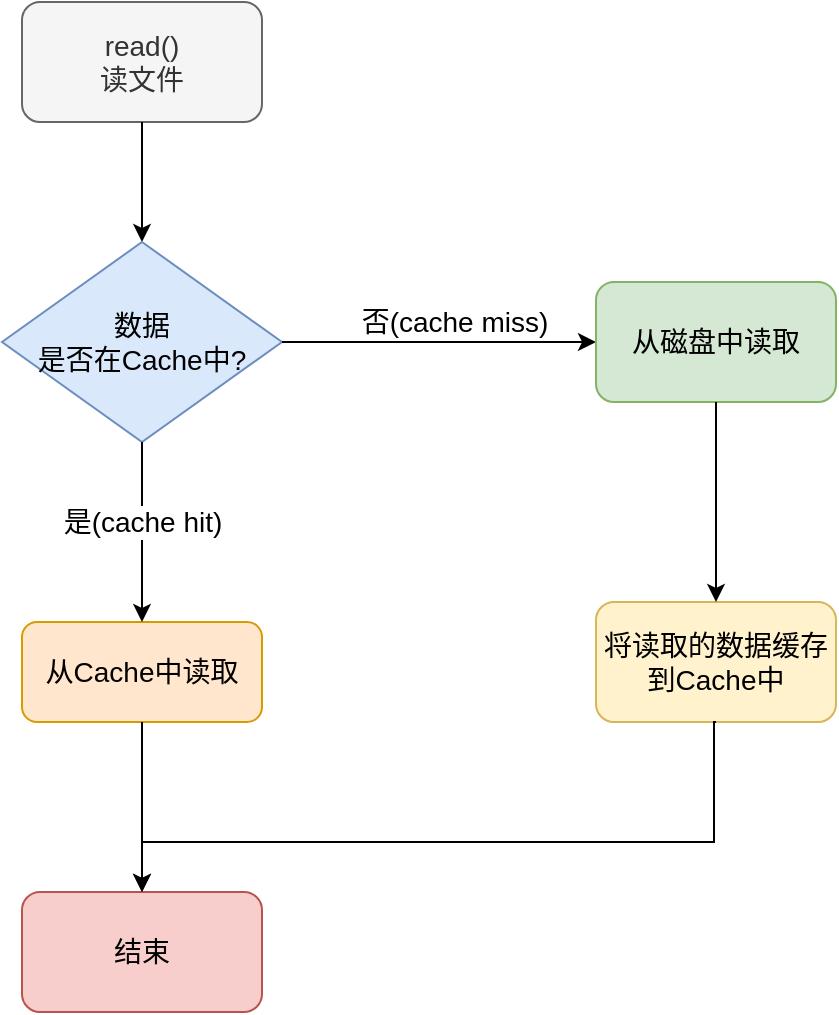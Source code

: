 <mxfile version="21.6.2" type="github">
  <diagram name="第 1 页" id="Q685znsY0hPZmeAv8Ql4">
    <mxGraphModel dx="1050" dy="549" grid="1" gridSize="10" guides="1" tooltips="1" connect="1" arrows="1" fold="1" page="1" pageScale="1" pageWidth="827" pageHeight="1169" math="0" shadow="0">
      <root>
        <mxCell id="0" />
        <mxCell id="1" parent="0" />
        <mxCell id="dR_Oaee-5tXe5xdRxHg8-1" value="read()&lt;br style=&quot;font-size: 14px;&quot;&gt;读文件" style="rounded=1;whiteSpace=wrap;html=1;fontSize=14;fillColor=#f5f5f5;strokeColor=#666666;fontColor=#333333;" vertex="1" parent="1">
          <mxGeometry x="224" y="120" width="120" height="60" as="geometry" />
        </mxCell>
        <mxCell id="dR_Oaee-5tXe5xdRxHg8-2" value="" style="endArrow=classic;html=1;rounded=0;fontSize=14;entryX=0.5;entryY=0;entryDx=0;entryDy=0;" edge="1" parent="1" target="dR_Oaee-5tXe5xdRxHg8-4">
          <mxGeometry width="50" height="50" relative="1" as="geometry">
            <mxPoint x="284" y="180" as="sourcePoint" />
            <mxPoint x="284" y="250" as="targetPoint" />
          </mxGeometry>
        </mxCell>
        <mxCell id="dR_Oaee-5tXe5xdRxHg8-3" value="从Cache中读取" style="rounded=1;whiteSpace=wrap;html=1;fontSize=14;fillColor=#ffe6cc;strokeColor=#d79b00;" vertex="1" parent="1">
          <mxGeometry x="224" y="430" width="120" height="50" as="geometry" />
        </mxCell>
        <mxCell id="dR_Oaee-5tXe5xdRxHg8-4" value="数据&lt;br style=&quot;font-size: 14px;&quot;&gt;是否在Cache中?" style="rhombus;whiteSpace=wrap;html=1;fontSize=14;fillColor=#dae8fc;strokeColor=#6c8ebf;" vertex="1" parent="1">
          <mxGeometry x="214" y="240" width="140" height="100" as="geometry" />
        </mxCell>
        <mxCell id="dR_Oaee-5tXe5xdRxHg8-5" value="" style="endArrow=classic;html=1;rounded=0;exitX=1;exitY=0.5;exitDx=0;exitDy=0;entryX=0;entryY=0.5;entryDx=0;entryDy=0;fontSize=14;" edge="1" parent="1" source="dR_Oaee-5tXe5xdRxHg8-4" target="dR_Oaee-5tXe5xdRxHg8-9">
          <mxGeometry width="50" height="50" relative="1" as="geometry">
            <mxPoint x="334" y="320" as="sourcePoint" />
            <mxPoint x="454" y="290" as="targetPoint" />
          </mxGeometry>
        </mxCell>
        <mxCell id="dR_Oaee-5tXe5xdRxHg8-8" value="否(cache miss)" style="edgeLabel;html=1;align=center;verticalAlign=middle;resizable=0;points=[];fontSize=14;" vertex="1" connectable="0" parent="dR_Oaee-5tXe5xdRxHg8-5">
          <mxGeometry x="0.17" y="-1" relative="1" as="geometry">
            <mxPoint x="-6" y="-11" as="offset" />
          </mxGeometry>
        </mxCell>
        <mxCell id="dR_Oaee-5tXe5xdRxHg8-6" value="" style="endArrow=classic;html=1;rounded=0;exitX=0.5;exitY=1;exitDx=0;exitDy=0;entryX=0.5;entryY=0;entryDx=0;entryDy=0;fontSize=14;" edge="1" parent="1" source="dR_Oaee-5tXe5xdRxHg8-4" target="dR_Oaee-5tXe5xdRxHg8-3">
          <mxGeometry width="50" height="50" relative="1" as="geometry">
            <mxPoint x="334" y="320" as="sourcePoint" />
            <mxPoint x="384" y="270" as="targetPoint" />
          </mxGeometry>
        </mxCell>
        <mxCell id="dR_Oaee-5tXe5xdRxHg8-7" value="是(cache hit)" style="edgeLabel;html=1;align=center;verticalAlign=middle;resizable=0;points=[];fontSize=14;" vertex="1" connectable="0" parent="dR_Oaee-5tXe5xdRxHg8-6">
          <mxGeometry x="-0.333" y="-4" relative="1" as="geometry">
            <mxPoint x="4" y="10" as="offset" />
          </mxGeometry>
        </mxCell>
        <mxCell id="dR_Oaee-5tXe5xdRxHg8-9" value="从磁盘中读取" style="rounded=1;whiteSpace=wrap;html=1;fontSize=14;fillColor=#d5e8d4;strokeColor=#82b366;" vertex="1" parent="1">
          <mxGeometry x="511" y="260" width="120" height="60" as="geometry" />
        </mxCell>
        <mxCell id="dR_Oaee-5tXe5xdRxHg8-12" value="将读取的数据缓存到Cache中" style="rounded=1;whiteSpace=wrap;html=1;fontSize=14;fillColor=#fff2cc;strokeColor=#d6b656;" vertex="1" parent="1">
          <mxGeometry x="511" y="420" width="120" height="60" as="geometry" />
        </mxCell>
        <mxCell id="dR_Oaee-5tXe5xdRxHg8-13" value="" style="endArrow=classic;html=1;rounded=0;exitX=0.5;exitY=1;exitDx=0;exitDy=0;entryX=0.5;entryY=0;entryDx=0;entryDy=0;fontSize=14;" edge="1" parent="1" source="dR_Oaee-5tXe5xdRxHg8-9" target="dR_Oaee-5tXe5xdRxHg8-12">
          <mxGeometry width="50" height="50" relative="1" as="geometry">
            <mxPoint x="371" y="320" as="sourcePoint" />
            <mxPoint x="421" y="270" as="targetPoint" />
            <Array as="points" />
          </mxGeometry>
        </mxCell>
        <mxCell id="dR_Oaee-5tXe5xdRxHg8-14" value="结束" style="rounded=1;whiteSpace=wrap;html=1;fontSize=14;fillColor=#f8cecc;strokeColor=#b85450;" vertex="1" parent="1">
          <mxGeometry x="224" y="565" width="120" height="60" as="geometry" />
        </mxCell>
        <mxCell id="dR_Oaee-5tXe5xdRxHg8-15" value="" style="endArrow=classic;html=1;rounded=0;exitX=0.5;exitY=1;exitDx=0;exitDy=0;entryX=0.5;entryY=0;entryDx=0;entryDy=0;fontSize=14;" edge="1" parent="1" source="dR_Oaee-5tXe5xdRxHg8-3" target="dR_Oaee-5tXe5xdRxHg8-14">
          <mxGeometry width="50" height="50" relative="1" as="geometry">
            <mxPoint x="334" y="420" as="sourcePoint" />
            <mxPoint x="384" y="370" as="targetPoint" />
          </mxGeometry>
        </mxCell>
        <mxCell id="dR_Oaee-5tXe5xdRxHg8-16" value="" style="endArrow=classic;html=1;rounded=0;exitX=0.5;exitY=1;exitDx=0;exitDy=0;entryX=0.5;entryY=0;entryDx=0;entryDy=0;edgeStyle=orthogonalEdgeStyle;fontSize=14;" edge="1" parent="1" source="dR_Oaee-5tXe5xdRxHg8-12" target="dR_Oaee-5tXe5xdRxHg8-14">
          <mxGeometry width="50" height="50" relative="1" as="geometry">
            <mxPoint x="334" y="420" as="sourcePoint" />
            <mxPoint x="384" y="370" as="targetPoint" />
            <Array as="points">
              <mxPoint x="570" y="480" />
              <mxPoint x="570" y="540" />
              <mxPoint x="284" y="540" />
            </Array>
          </mxGeometry>
        </mxCell>
      </root>
    </mxGraphModel>
  </diagram>
</mxfile>
